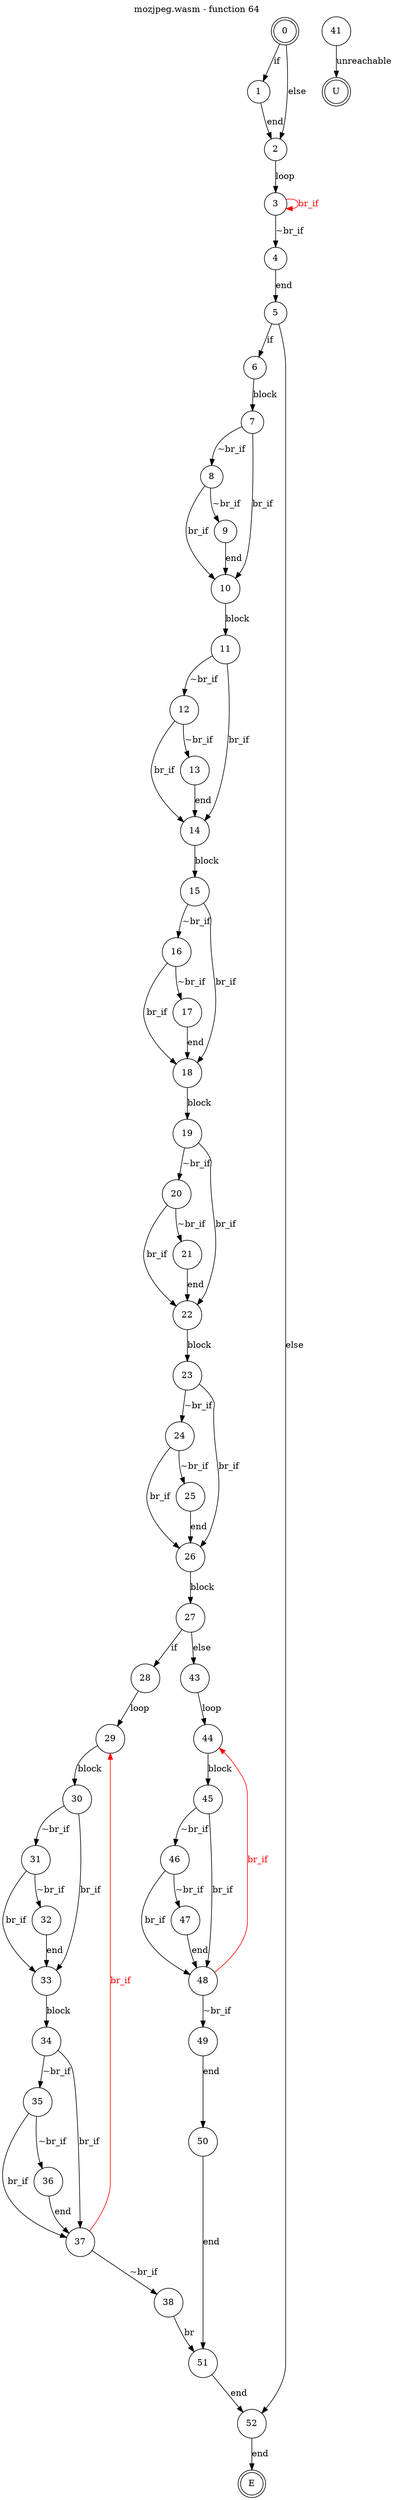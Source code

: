digraph finite_state_machine {
    label = "mozjpeg.wasm - function 64"
    labelloc =  t
    labelfontsize = 16
    labelfontcolor = black
    labelfontname = "Helvetica"
    node [shape = doublecircle]; 0 E U ;
    node [shape = circle];
    0 -> 1[label="if"];
    0 -> 2[label="else"];
    1 -> 2[label="end"];
    2 -> 3[label="loop"];
    3 -> 4[label="~br_if"];
    3 -> 3[color="red" fontcolor="red" label="br_if"];
    4 -> 5[label="end"];
    5 -> 6[label="if"];
    5 -> 52[label="else"];
    6 -> 7[label="block"];
    7 -> 8[label="~br_if"];
    7 -> 10[label="br_if"];
    8 -> 9[label="~br_if"];
    8 -> 10[label="br_if"];
    9 -> 10[label="end"];
    10 -> 11[label="block"];
    11 -> 12[label="~br_if"];
    11 -> 14[label="br_if"];
    12 -> 13[label="~br_if"];
    12 -> 14[label="br_if"];
    13 -> 14[label="end"];
    14 -> 15[label="block"];
    15 -> 16[label="~br_if"];
    15 -> 18[label="br_if"];
    16 -> 17[label="~br_if"];
    16 -> 18[label="br_if"];
    17 -> 18[label="end"];
    18 -> 19[label="block"];
    19 -> 20[label="~br_if"];
    19 -> 22[label="br_if"];
    20 -> 21[label="~br_if"];
    20 -> 22[label="br_if"];
    21 -> 22[label="end"];
    22 -> 23[label="block"];
    23 -> 24[label="~br_if"];
    23 -> 26[label="br_if"];
    24 -> 25[label="~br_if"];
    24 -> 26[label="br_if"];
    25 -> 26[label="end"];
    26 -> 27[label="block"];
    27 -> 28[label="if"];
    27 -> 43[label="else"];
    28 -> 29[label="loop"];
    29 -> 30[label="block"];
    30 -> 31[label="~br_if"];
    30 -> 33[label="br_if"];
    31 -> 32[label="~br_if"];
    31 -> 33[label="br_if"];
    32 -> 33[label="end"];
    33 -> 34[label="block"];
    34 -> 35[label="~br_if"];
    34 -> 37[label="br_if"];
    35 -> 36[label="~br_if"];
    35 -> 37[label="br_if"];
    36 -> 37[label="end"];
    37 -> 38[label="~br_if"];
    37 -> 29[color="red" fontcolor="red" label="br_if"];
    38 -> 51[label="br"];
    41 -> U[label="unreachable"];
    43 -> 44[label="loop"];
    44 -> 45[label="block"];
    45 -> 46[label="~br_if"];
    45 -> 48[label="br_if"];
    46 -> 47[label="~br_if"];
    46 -> 48[label="br_if"];
    47 -> 48[label="end"];
    48 -> 49[label="~br_if"];
    48 -> 44[color="red" fontcolor="red" label="br_if"];
    49 -> 50[label="end"];
    50 -> 51[label="end"];
    51 -> 52[label="end"];
    52 -> E[label="end"];
}
